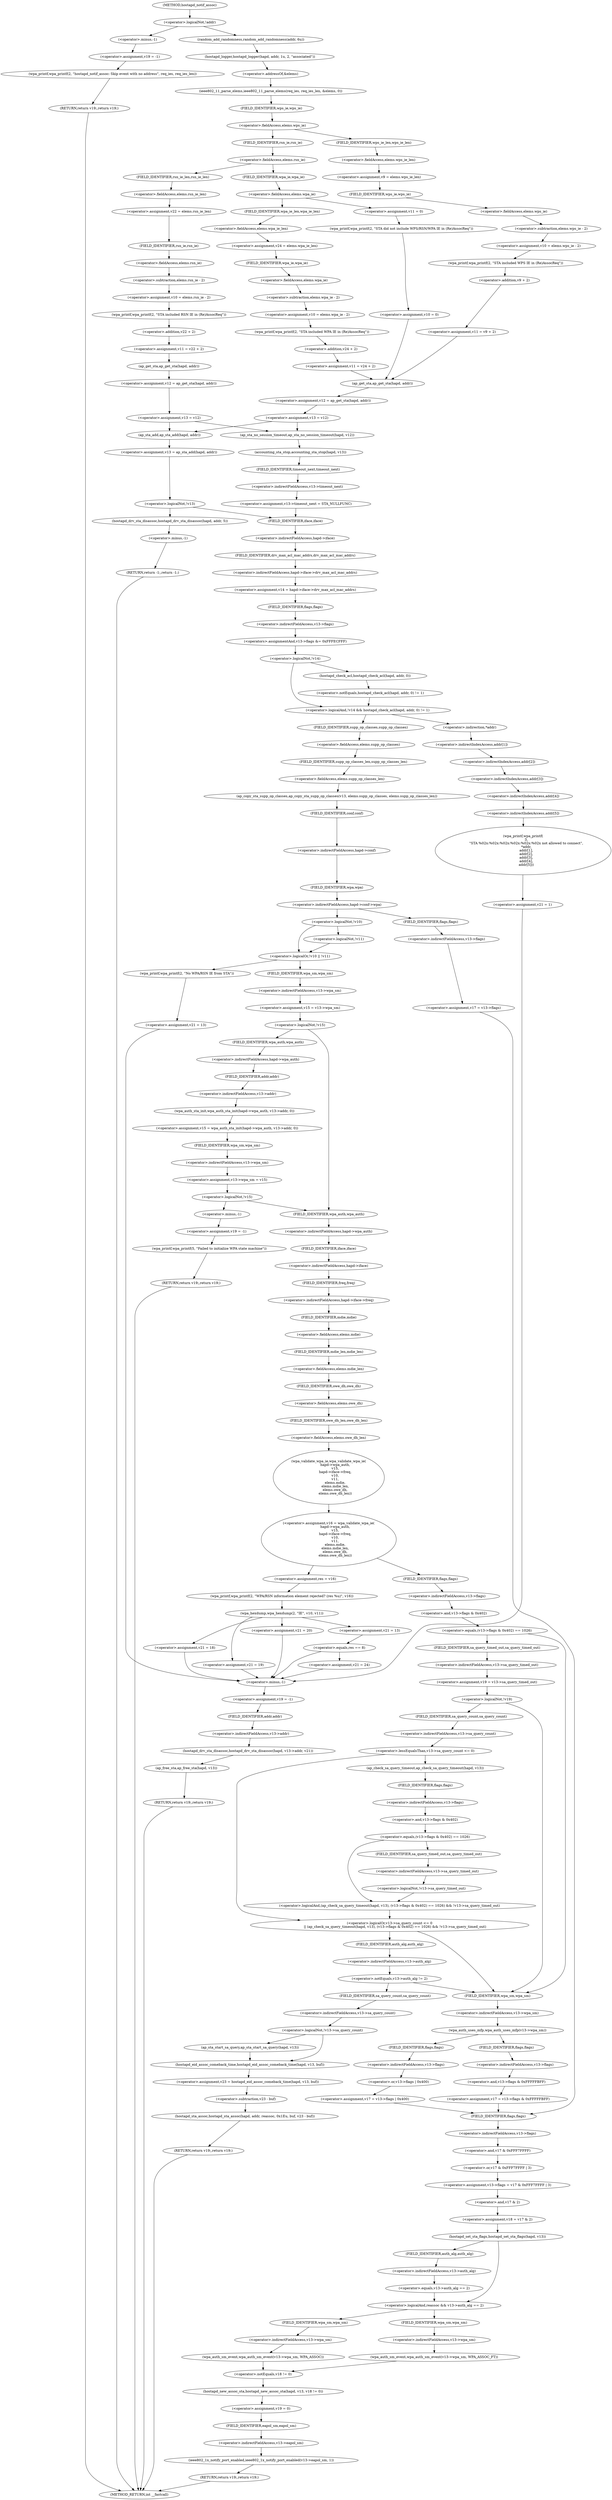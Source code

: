 digraph hostapd_notif_assoc {  
"1000145" [label = "(<operator>.logicalNot,!addr)" ]
"1000148" [label = "(<operator>.assignment,v19 = -1)" ]
"1000150" [label = "(<operator>.minus,-1)" ]
"1000152" [label = "(wpa_printf,wpa_printf(2, \"hostapd_notif_assoc: Skip event with no address\", req_ies, req_ies_len))" ]
"1000157" [label = "(RETURN,return v19;,return v19;)" ]
"1000159" [label = "(random_add_randomness,random_add_randomness(addr, 6u))" ]
"1000162" [label = "(hostapd_logger,hostapd_logger(hapd, addr, 1u, 2, \"associated\"))" ]
"1000168" [label = "(ieee802_11_parse_elems,ieee802_11_parse_elems(req_ies, req_ies_len, &elems, 0))" ]
"1000171" [label = "(<operator>.addressOf,&elems)" ]
"1000175" [label = "(<operator>.fieldAccess,elems.wps_ie)" ]
"1000177" [label = "(FIELD_IDENTIFIER,wps_ie,wps_ie)" ]
"1000179" [label = "(<operator>.assignment,v9 = elems.wps_ie_len)" ]
"1000181" [label = "(<operator>.fieldAccess,elems.wps_ie_len)" ]
"1000183" [label = "(FIELD_IDENTIFIER,wps_ie_len,wps_ie_len)" ]
"1000184" [label = "(<operator>.assignment,v10 = elems.wps_ie - 2)" ]
"1000186" [label = "(<operator>.subtraction,elems.wps_ie - 2)" ]
"1000187" [label = "(<operator>.fieldAccess,elems.wps_ie)" ]
"1000189" [label = "(FIELD_IDENTIFIER,wps_ie,wps_ie)" ]
"1000191" [label = "(wpa_printf,wpa_printf(2, \"STA included WPS IE in (Re)AssocReq\"))" ]
"1000194" [label = "(<operator>.assignment,v11 = v9 + 2)" ]
"1000196" [label = "(<operator>.addition,v9 + 2)" ]
"1000202" [label = "(<operator>.fieldAccess,elems.rsn_ie)" ]
"1000204" [label = "(FIELD_IDENTIFIER,rsn_ie,rsn_ie)" ]
"1000206" [label = "(<operator>.assignment,v22 = elems.rsn_ie_len)" ]
"1000208" [label = "(<operator>.fieldAccess,elems.rsn_ie_len)" ]
"1000210" [label = "(FIELD_IDENTIFIER,rsn_ie_len,rsn_ie_len)" ]
"1000211" [label = "(<operator>.assignment,v10 = elems.rsn_ie - 2)" ]
"1000213" [label = "(<operator>.subtraction,elems.rsn_ie - 2)" ]
"1000214" [label = "(<operator>.fieldAccess,elems.rsn_ie)" ]
"1000216" [label = "(FIELD_IDENTIFIER,rsn_ie,rsn_ie)" ]
"1000218" [label = "(wpa_printf,wpa_printf(2, \"STA included RSN IE in (Re)AssocReq\"))" ]
"1000221" [label = "(<operator>.assignment,v11 = v22 + 2)" ]
"1000223" [label = "(<operator>.addition,v22 + 2)" ]
"1000226" [label = "(<operator>.assignment,v12 = ap_get_sta(hapd, addr))" ]
"1000228" [label = "(ap_get_sta,ap_get_sta(hapd, addr))" ]
"1000231" [label = "(<operator>.assignment,v13 = v12)" ]
"1000239" [label = "(<operator>.fieldAccess,elems.wpa_ie)" ]
"1000241" [label = "(FIELD_IDENTIFIER,wpa_ie,wpa_ie)" ]
"1000243" [label = "(<operator>.assignment,v24 = elems.wpa_ie_len)" ]
"1000245" [label = "(<operator>.fieldAccess,elems.wpa_ie_len)" ]
"1000247" [label = "(FIELD_IDENTIFIER,wpa_ie_len,wpa_ie_len)" ]
"1000248" [label = "(<operator>.assignment,v10 = elems.wpa_ie - 2)" ]
"1000250" [label = "(<operator>.subtraction,elems.wpa_ie - 2)" ]
"1000251" [label = "(<operator>.fieldAccess,elems.wpa_ie)" ]
"1000253" [label = "(FIELD_IDENTIFIER,wpa_ie,wpa_ie)" ]
"1000255" [label = "(wpa_printf,wpa_printf(2, \"STA included WPA IE in (Re)AssocReq\"))" ]
"1000258" [label = "(<operator>.assignment,v11 = v24 + 2)" ]
"1000260" [label = "(<operator>.addition,v24 + 2)" ]
"1000265" [label = "(<operator>.assignment,v11 = 0)" ]
"1000268" [label = "(wpa_printf,wpa_printf(2, \"STA did not include WPS/RSN/WPA IE in (Re)AssocReq\"))" ]
"1000271" [label = "(<operator>.assignment,v10 = 0)" ]
"1000274" [label = "(<operator>.assignment,v12 = ap_get_sta(hapd, addr))" ]
"1000276" [label = "(ap_get_sta,ap_get_sta(hapd, addr))" ]
"1000279" [label = "(<operator>.assignment,v13 = v12)" ]
"1000286" [label = "(ap_sta_no_session_timeout,ap_sta_no_session_timeout(hapd, v12))" ]
"1000289" [label = "(accounting_sta_stop,accounting_sta_stop(hapd, v13))" ]
"1000292" [label = "(<operator>.assignment,v13->timeout_next = STA_NULLFUNC)" ]
"1000293" [label = "(<operator>.indirectFieldAccess,v13->timeout_next)" ]
"1000295" [label = "(FIELD_IDENTIFIER,timeout_next,timeout_next)" ]
"1000299" [label = "(<operator>.assignment,v13 = ap_sta_add(hapd, addr))" ]
"1000301" [label = "(ap_sta_add,ap_sta_add(hapd, addr))" ]
"1000305" [label = "(<operator>.logicalNot,!v13)" ]
"1000308" [label = "(hostapd_drv_sta_disassoc,hostapd_drv_sta_disassoc(hapd, addr, 5))" ]
"1000312" [label = "(RETURN,return -1;,return -1;)" ]
"1000313" [label = "(<operator>.minus,-1)" ]
"1000316" [label = "(<operator>.assignment,v14 = hapd->iface->drv_max_acl_mac_addrs)" ]
"1000318" [label = "(<operator>.indirectFieldAccess,hapd->iface->drv_max_acl_mac_addrs)" ]
"1000319" [label = "(<operator>.indirectFieldAccess,hapd->iface)" ]
"1000321" [label = "(FIELD_IDENTIFIER,iface,iface)" ]
"1000322" [label = "(FIELD_IDENTIFIER,drv_max_acl_mac_addrs,drv_max_acl_mac_addrs)" ]
"1000323" [label = "(<operators>.assignmentAnd,v13->flags &= 0xFFFECFFF)" ]
"1000324" [label = "(<operator>.indirectFieldAccess,v13->flags)" ]
"1000326" [label = "(FIELD_IDENTIFIER,flags,flags)" ]
"1000329" [label = "(<operator>.logicalAnd,!v14 && hostapd_check_acl(hapd, addr, 0) != 1)" ]
"1000330" [label = "(<operator>.logicalNot,!v14)" ]
"1000332" [label = "(<operator>.notEquals,hostapd_check_acl(hapd, addr, 0) != 1)" ]
"1000333" [label = "(hostapd_check_acl,hostapd_check_acl(hapd, addr, 0))" ]
"1000339" [label = "(wpa_printf,wpa_printf(\n      3,\n      \"STA %02x:%02x:%02x:%02x:%02x:%02x not allowed to connect\",\n      *addr,\n      addr[1],\n      addr[2],\n      addr[3],\n      addr[4],\n      addr[5]))" ]
"1000342" [label = "(<operator>.indirection,*addr)" ]
"1000344" [label = "(<operator>.indirectIndexAccess,addr[1])" ]
"1000347" [label = "(<operator>.indirectIndexAccess,addr[2])" ]
"1000350" [label = "(<operator>.indirectIndexAccess,addr[3])" ]
"1000353" [label = "(<operator>.indirectIndexAccess,addr[4])" ]
"1000356" [label = "(<operator>.indirectIndexAccess,addr[5])" ]
"1000359" [label = "(<operator>.assignment,v21 = 1)" ]
"1000363" [label = "(<operator>.assignment,v19 = -1)" ]
"1000365" [label = "(<operator>.minus,-1)" ]
"1000367" [label = "(hostapd_drv_sta_disassoc,hostapd_drv_sta_disassoc(hapd, v13->addr, v21))" ]
"1000369" [label = "(<operator>.indirectFieldAccess,v13->addr)" ]
"1000371" [label = "(FIELD_IDENTIFIER,addr,addr)" ]
"1000373" [label = "(ap_free_sta,ap_free_sta(hapd, v13))" ]
"1000376" [label = "(RETURN,return v19;,return v19;)" ]
"1000378" [label = "(ap_copy_sta_supp_op_classes,ap_copy_sta_supp_op_classes(v13, elems.supp_op_classes, elems.supp_op_classes_len))" ]
"1000380" [label = "(<operator>.fieldAccess,elems.supp_op_classes)" ]
"1000382" [label = "(FIELD_IDENTIFIER,supp_op_classes,supp_op_classes)" ]
"1000383" [label = "(<operator>.fieldAccess,elems.supp_op_classes_len)" ]
"1000385" [label = "(FIELD_IDENTIFIER,supp_op_classes_len,supp_op_classes_len)" ]
"1000387" [label = "(<operator>.indirectFieldAccess,hapd->conf->wpa)" ]
"1000388" [label = "(<operator>.indirectFieldAccess,hapd->conf)" ]
"1000390" [label = "(FIELD_IDENTIFIER,conf,conf)" ]
"1000391" [label = "(FIELD_IDENTIFIER,wpa,wpa)" ]
"1000394" [label = "(<operator>.logicalOr,!v10 || !v11)" ]
"1000395" [label = "(<operator>.logicalNot,!v10)" ]
"1000397" [label = "(<operator>.logicalNot,!v11)" ]
"1000400" [label = "(wpa_printf,wpa_printf(2, \"No WPA/RSN IE from STA\"))" ]
"1000403" [label = "(<operator>.assignment,v21 = 13)" ]
"1000407" [label = "(<operator>.assignment,v15 = v13->wpa_sm)" ]
"1000409" [label = "(<operator>.indirectFieldAccess,v13->wpa_sm)" ]
"1000411" [label = "(FIELD_IDENTIFIER,wpa_sm,wpa_sm)" ]
"1000413" [label = "(<operator>.logicalNot,!v15)" ]
"1000416" [label = "(<operator>.assignment,v15 = wpa_auth_sta_init(hapd->wpa_auth, v13->addr, 0))" ]
"1000418" [label = "(wpa_auth_sta_init,wpa_auth_sta_init(hapd->wpa_auth, v13->addr, 0))" ]
"1000419" [label = "(<operator>.indirectFieldAccess,hapd->wpa_auth)" ]
"1000421" [label = "(FIELD_IDENTIFIER,wpa_auth,wpa_auth)" ]
"1000422" [label = "(<operator>.indirectFieldAccess,v13->addr)" ]
"1000424" [label = "(FIELD_IDENTIFIER,addr,addr)" ]
"1000426" [label = "(<operator>.assignment,v13->wpa_sm = v15)" ]
"1000427" [label = "(<operator>.indirectFieldAccess,v13->wpa_sm)" ]
"1000429" [label = "(FIELD_IDENTIFIER,wpa_sm,wpa_sm)" ]
"1000432" [label = "(<operator>.logicalNot,!v15)" ]
"1000435" [label = "(<operator>.assignment,v19 = -1)" ]
"1000437" [label = "(<operator>.minus,-1)" ]
"1000439" [label = "(wpa_printf,wpa_printf(5, \"Failed to initialize WPA state machine\"))" ]
"1000442" [label = "(RETURN,return v19;,return v19;)" ]
"1000444" [label = "(<operator>.assignment,v16 = wpa_validate_wpa_ie(\n            hapd->wpa_auth,\n            v15,\n            hapd->iface->freq,\n            v10,\n            v11,\n            elems.mdie,\n            elems.mdie_len,\n            elems.owe_dh,\n            elems.owe_dh_len))" ]
"1000446" [label = "(wpa_validate_wpa_ie,wpa_validate_wpa_ie(\n            hapd->wpa_auth,\n            v15,\n            hapd->iface->freq,\n            v10,\n            v11,\n            elems.mdie,\n            elems.mdie_len,\n            elems.owe_dh,\n            elems.owe_dh_len))" ]
"1000447" [label = "(<operator>.indirectFieldAccess,hapd->wpa_auth)" ]
"1000449" [label = "(FIELD_IDENTIFIER,wpa_auth,wpa_auth)" ]
"1000451" [label = "(<operator>.indirectFieldAccess,hapd->iface->freq)" ]
"1000452" [label = "(<operator>.indirectFieldAccess,hapd->iface)" ]
"1000454" [label = "(FIELD_IDENTIFIER,iface,iface)" ]
"1000455" [label = "(FIELD_IDENTIFIER,freq,freq)" ]
"1000458" [label = "(<operator>.fieldAccess,elems.mdie)" ]
"1000460" [label = "(FIELD_IDENTIFIER,mdie,mdie)" ]
"1000461" [label = "(<operator>.fieldAccess,elems.mdie_len)" ]
"1000463" [label = "(FIELD_IDENTIFIER,mdie_len,mdie_len)" ]
"1000464" [label = "(<operator>.fieldAccess,elems.owe_dh)" ]
"1000466" [label = "(FIELD_IDENTIFIER,owe_dh,owe_dh)" ]
"1000467" [label = "(<operator>.fieldAccess,elems.owe_dh_len)" ]
"1000469" [label = "(FIELD_IDENTIFIER,owe_dh_len,owe_dh_len)" ]
"1000473" [label = "(<operator>.assignment,res = v16)" ]
"1000476" [label = "(wpa_printf,wpa_printf(2, \"WPA/RSN information element rejected? (res %u)\", v16))" ]
"1000480" [label = "(wpa_hexdump,wpa_hexdump(2, \"IE\", v10, v11))" ]
"1000489" [label = "(<operator>.assignment,v21 = 18)" ]
"1000494" [label = "(<operator>.assignment,v21 = 19)" ]
"1000499" [label = "(<operator>.assignment,v21 = 20)" ]
"1000504" [label = "(<operator>.assignment,v21 = 13)" ]
"1000508" [label = "(<operator>.equals,res == 8)" ]
"1000511" [label = "(<operator>.assignment,v21 = 24)" ]
"1000517" [label = "(<operator>.equals,(v13->flags & 0x402) == 1026)" ]
"1000518" [label = "(<operator>.and,v13->flags & 0x402)" ]
"1000519" [label = "(<operator>.indirectFieldAccess,v13->flags)" ]
"1000521" [label = "(FIELD_IDENTIFIER,flags,flags)" ]
"1000525" [label = "(<operator>.assignment,v19 = v13->sa_query_timed_out)" ]
"1000527" [label = "(<operator>.indirectFieldAccess,v13->sa_query_timed_out)" ]
"1000529" [label = "(FIELD_IDENTIFIER,sa_query_timed_out,sa_query_timed_out)" ]
"1000531" [label = "(<operator>.logicalNot,!v19)" ]
"1000535" [label = "(<operator>.logicalOr,v13->sa_query_count <= 0\n          || (ap_check_sa_query_timeout(hapd, v13), (v13->flags & 0x402) == 1026) && !v13->sa_query_timed_out)" ]
"1000536" [label = "(<operator>.lessEqualsThan,v13->sa_query_count <= 0)" ]
"1000537" [label = "(<operator>.indirectFieldAccess,v13->sa_query_count)" ]
"1000539" [label = "(FIELD_IDENTIFIER,sa_query_count,sa_query_count)" ]
"1000541" [label = "(<operator>.logicalAnd,(ap_check_sa_query_timeout(hapd, v13), (v13->flags & 0x402) == 1026) && !v13->sa_query_timed_out)" ]
"1000543" [label = "(ap_check_sa_query_timeout,ap_check_sa_query_timeout(hapd, v13))" ]
"1000546" [label = "(<operator>.equals,(v13->flags & 0x402) == 1026)" ]
"1000547" [label = "(<operator>.and,v13->flags & 0x402)" ]
"1000548" [label = "(<operator>.indirectFieldAccess,v13->flags)" ]
"1000550" [label = "(FIELD_IDENTIFIER,flags,flags)" ]
"1000553" [label = "(<operator>.logicalNot,!v13->sa_query_timed_out)" ]
"1000554" [label = "(<operator>.indirectFieldAccess,v13->sa_query_timed_out)" ]
"1000556" [label = "(FIELD_IDENTIFIER,sa_query_timed_out,sa_query_timed_out)" ]
"1000559" [label = "(<operator>.notEquals,v13->auth_alg != 2)" ]
"1000560" [label = "(<operator>.indirectFieldAccess,v13->auth_alg)" ]
"1000562" [label = "(FIELD_IDENTIFIER,auth_alg,auth_alg)" ]
"1000566" [label = "(<operator>.logicalNot,!v13->sa_query_count)" ]
"1000567" [label = "(<operator>.indirectFieldAccess,v13->sa_query_count)" ]
"1000569" [label = "(FIELD_IDENTIFIER,sa_query_count,sa_query_count)" ]
"1000570" [label = "(ap_sta_start_sa_query,ap_sta_start_sa_query(hapd, v13))" ]
"1000573" [label = "(<operator>.assignment,v23 = hostapd_eid_assoc_comeback_time(hapd, v13, buf))" ]
"1000575" [label = "(hostapd_eid_assoc_comeback_time,hostapd_eid_assoc_comeback_time(hapd, v13, buf))" ]
"1000579" [label = "(hostapd_sta_assoc,hostapd_sta_assoc(hapd, addr, reassoc, 0x1Eu, buf, v23 - buf))" ]
"1000585" [label = "(<operator>.subtraction,v23 - buf)" ]
"1000588" [label = "(RETURN,return v19;,return v19;)" ]
"1000591" [label = "(wpa_auth_uses_mfp,wpa_auth_uses_mfp(v13->wpa_sm))" ]
"1000592" [label = "(<operator>.indirectFieldAccess,v13->wpa_sm)" ]
"1000594" [label = "(FIELD_IDENTIFIER,wpa_sm,wpa_sm)" ]
"1000595" [label = "(<operator>.assignment,v17 = v13->flags | 0x400)" ]
"1000597" [label = "(<operator>.or,v13->flags | 0x400)" ]
"1000598" [label = "(<operator>.indirectFieldAccess,v13->flags)" ]
"1000600" [label = "(FIELD_IDENTIFIER,flags,flags)" ]
"1000603" [label = "(<operator>.assignment,v17 = v13->flags & 0xFFFFFBFF)" ]
"1000605" [label = "(<operator>.and,v13->flags & 0xFFFFFBFF)" ]
"1000606" [label = "(<operator>.indirectFieldAccess,v13->flags)" ]
"1000608" [label = "(FIELD_IDENTIFIER,flags,flags)" ]
"1000612" [label = "(<operator>.assignment,v17 = v13->flags)" ]
"1000614" [label = "(<operator>.indirectFieldAccess,v13->flags)" ]
"1000616" [label = "(FIELD_IDENTIFIER,flags,flags)" ]
"1000617" [label = "(<operator>.assignment,v13->flags = v17 & 0xFFF7FFFF | 3)" ]
"1000618" [label = "(<operator>.indirectFieldAccess,v13->flags)" ]
"1000620" [label = "(FIELD_IDENTIFIER,flags,flags)" ]
"1000621" [label = "(<operator>.or,v17 & 0xFFF7FFFF | 3)" ]
"1000622" [label = "(<operator>.and,v17 & 0xFFF7FFFF)" ]
"1000626" [label = "(<operator>.assignment,v18 = v17 & 2)" ]
"1000628" [label = "(<operator>.and,v17 & 2)" ]
"1000631" [label = "(hostapd_set_sta_flags,hostapd_set_sta_flags(hapd, v13))" ]
"1000635" [label = "(<operator>.logicalAnd,reassoc && v13->auth_alg == 2)" ]
"1000637" [label = "(<operator>.equals,v13->auth_alg == 2)" ]
"1000638" [label = "(<operator>.indirectFieldAccess,v13->auth_alg)" ]
"1000640" [label = "(FIELD_IDENTIFIER,auth_alg,auth_alg)" ]
"1000642" [label = "(wpa_auth_sm_event,wpa_auth_sm_event(v13->wpa_sm, WPA_ASSOC_FT))" ]
"1000643" [label = "(<operator>.indirectFieldAccess,v13->wpa_sm)" ]
"1000645" [label = "(FIELD_IDENTIFIER,wpa_sm,wpa_sm)" ]
"1000648" [label = "(wpa_auth_sm_event,wpa_auth_sm_event(v13->wpa_sm, WPA_ASSOC))" ]
"1000649" [label = "(<operator>.indirectFieldAccess,v13->wpa_sm)" ]
"1000651" [label = "(FIELD_IDENTIFIER,wpa_sm,wpa_sm)" ]
"1000653" [label = "(hostapd_new_assoc_sta,hostapd_new_assoc_sta(hapd, v13, v18 != 0))" ]
"1000656" [label = "(<operator>.notEquals,v18 != 0)" ]
"1000659" [label = "(<operator>.assignment,v19 = 0)" ]
"1000662" [label = "(ieee802_1x_notify_port_enabled,ieee802_1x_notify_port_enabled(v13->eapol_sm, 1))" ]
"1000663" [label = "(<operator>.indirectFieldAccess,v13->eapol_sm)" ]
"1000665" [label = "(FIELD_IDENTIFIER,eapol_sm,eapol_sm)" ]
"1000667" [label = "(RETURN,return v19;,return v19;)" ]
"1000119" [label = "(METHOD,hostapd_notif_assoc)" ]
"1000669" [label = "(METHOD_RETURN,int __fastcall)" ]
  "1000145" -> "1000150" 
  "1000145" -> "1000159" 
  "1000148" -> "1000152" 
  "1000150" -> "1000148" 
  "1000152" -> "1000157" 
  "1000157" -> "1000669" 
  "1000159" -> "1000162" 
  "1000162" -> "1000171" 
  "1000168" -> "1000177" 
  "1000171" -> "1000168" 
  "1000175" -> "1000183" 
  "1000175" -> "1000204" 
  "1000177" -> "1000175" 
  "1000179" -> "1000189" 
  "1000181" -> "1000179" 
  "1000183" -> "1000181" 
  "1000184" -> "1000191" 
  "1000186" -> "1000184" 
  "1000187" -> "1000186" 
  "1000189" -> "1000187" 
  "1000191" -> "1000196" 
  "1000194" -> "1000276" 
  "1000196" -> "1000194" 
  "1000202" -> "1000210" 
  "1000202" -> "1000241" 
  "1000204" -> "1000202" 
  "1000206" -> "1000216" 
  "1000208" -> "1000206" 
  "1000210" -> "1000208" 
  "1000211" -> "1000218" 
  "1000213" -> "1000211" 
  "1000214" -> "1000213" 
  "1000216" -> "1000214" 
  "1000218" -> "1000223" 
  "1000221" -> "1000228" 
  "1000223" -> "1000221" 
  "1000226" -> "1000231" 
  "1000228" -> "1000226" 
  "1000231" -> "1000286" 
  "1000231" -> "1000301" 
  "1000239" -> "1000247" 
  "1000239" -> "1000265" 
  "1000241" -> "1000239" 
  "1000243" -> "1000253" 
  "1000245" -> "1000243" 
  "1000247" -> "1000245" 
  "1000248" -> "1000255" 
  "1000250" -> "1000248" 
  "1000251" -> "1000250" 
  "1000253" -> "1000251" 
  "1000255" -> "1000260" 
  "1000258" -> "1000276" 
  "1000260" -> "1000258" 
  "1000265" -> "1000268" 
  "1000268" -> "1000271" 
  "1000271" -> "1000276" 
  "1000274" -> "1000279" 
  "1000276" -> "1000274" 
  "1000279" -> "1000286" 
  "1000279" -> "1000301" 
  "1000286" -> "1000289" 
  "1000289" -> "1000295" 
  "1000292" -> "1000321" 
  "1000293" -> "1000292" 
  "1000295" -> "1000293" 
  "1000299" -> "1000305" 
  "1000301" -> "1000299" 
  "1000305" -> "1000308" 
  "1000305" -> "1000321" 
  "1000308" -> "1000313" 
  "1000312" -> "1000669" 
  "1000313" -> "1000312" 
  "1000316" -> "1000326" 
  "1000318" -> "1000316" 
  "1000319" -> "1000322" 
  "1000321" -> "1000319" 
  "1000322" -> "1000318" 
  "1000323" -> "1000330" 
  "1000324" -> "1000323" 
  "1000326" -> "1000324" 
  "1000329" -> "1000342" 
  "1000329" -> "1000382" 
  "1000330" -> "1000329" 
  "1000330" -> "1000333" 
  "1000332" -> "1000329" 
  "1000333" -> "1000332" 
  "1000339" -> "1000359" 
  "1000342" -> "1000344" 
  "1000344" -> "1000347" 
  "1000347" -> "1000350" 
  "1000350" -> "1000353" 
  "1000353" -> "1000356" 
  "1000356" -> "1000339" 
  "1000359" -> "1000365" 
  "1000363" -> "1000371" 
  "1000365" -> "1000363" 
  "1000367" -> "1000373" 
  "1000369" -> "1000367" 
  "1000371" -> "1000369" 
  "1000373" -> "1000376" 
  "1000376" -> "1000669" 
  "1000378" -> "1000390" 
  "1000380" -> "1000385" 
  "1000382" -> "1000380" 
  "1000383" -> "1000378" 
  "1000385" -> "1000383" 
  "1000387" -> "1000395" 
  "1000387" -> "1000616" 
  "1000388" -> "1000391" 
  "1000390" -> "1000388" 
  "1000391" -> "1000387" 
  "1000394" -> "1000400" 
  "1000394" -> "1000411" 
  "1000395" -> "1000394" 
  "1000395" -> "1000397" 
  "1000397" -> "1000394" 
  "1000400" -> "1000403" 
  "1000403" -> "1000365" 
  "1000407" -> "1000413" 
  "1000409" -> "1000407" 
  "1000411" -> "1000409" 
  "1000413" -> "1000421" 
  "1000413" -> "1000449" 
  "1000416" -> "1000429" 
  "1000418" -> "1000416" 
  "1000419" -> "1000424" 
  "1000421" -> "1000419" 
  "1000422" -> "1000418" 
  "1000424" -> "1000422" 
  "1000426" -> "1000432" 
  "1000427" -> "1000426" 
  "1000429" -> "1000427" 
  "1000432" -> "1000437" 
  "1000432" -> "1000449" 
  "1000435" -> "1000439" 
  "1000437" -> "1000435" 
  "1000439" -> "1000442" 
  "1000442" -> "1000669" 
  "1000444" -> "1000473" 
  "1000444" -> "1000521" 
  "1000446" -> "1000444" 
  "1000447" -> "1000454" 
  "1000449" -> "1000447" 
  "1000451" -> "1000460" 
  "1000452" -> "1000455" 
  "1000454" -> "1000452" 
  "1000455" -> "1000451" 
  "1000458" -> "1000463" 
  "1000460" -> "1000458" 
  "1000461" -> "1000466" 
  "1000463" -> "1000461" 
  "1000464" -> "1000469" 
  "1000466" -> "1000464" 
  "1000467" -> "1000446" 
  "1000469" -> "1000467" 
  "1000473" -> "1000476" 
  "1000476" -> "1000480" 
  "1000480" -> "1000489" 
  "1000480" -> "1000494" 
  "1000480" -> "1000499" 
  "1000480" -> "1000504" 
  "1000489" -> "1000365" 
  "1000494" -> "1000365" 
  "1000499" -> "1000365" 
  "1000504" -> "1000508" 
  "1000508" -> "1000511" 
  "1000508" -> "1000365" 
  "1000511" -> "1000365" 
  "1000517" -> "1000529" 
  "1000517" -> "1000594" 
  "1000518" -> "1000517" 
  "1000519" -> "1000518" 
  "1000521" -> "1000519" 
  "1000525" -> "1000531" 
  "1000527" -> "1000525" 
  "1000529" -> "1000527" 
  "1000531" -> "1000539" 
  "1000531" -> "1000594" 
  "1000535" -> "1000562" 
  "1000535" -> "1000594" 
  "1000536" -> "1000535" 
  "1000536" -> "1000543" 
  "1000537" -> "1000536" 
  "1000539" -> "1000537" 
  "1000541" -> "1000535" 
  "1000543" -> "1000550" 
  "1000546" -> "1000541" 
  "1000546" -> "1000556" 
  "1000547" -> "1000546" 
  "1000548" -> "1000547" 
  "1000550" -> "1000548" 
  "1000553" -> "1000541" 
  "1000554" -> "1000553" 
  "1000556" -> "1000554" 
  "1000559" -> "1000569" 
  "1000559" -> "1000594" 
  "1000560" -> "1000559" 
  "1000562" -> "1000560" 
  "1000566" -> "1000570" 
  "1000566" -> "1000575" 
  "1000567" -> "1000566" 
  "1000569" -> "1000567" 
  "1000570" -> "1000575" 
  "1000573" -> "1000585" 
  "1000575" -> "1000573" 
  "1000579" -> "1000588" 
  "1000585" -> "1000579" 
  "1000588" -> "1000669" 
  "1000591" -> "1000600" 
  "1000591" -> "1000608" 
  "1000592" -> "1000591" 
  "1000594" -> "1000592" 
  "1000595" -> "1000620" 
  "1000597" -> "1000595" 
  "1000598" -> "1000597" 
  "1000600" -> "1000598" 
  "1000603" -> "1000620" 
  "1000605" -> "1000603" 
  "1000606" -> "1000605" 
  "1000608" -> "1000606" 
  "1000612" -> "1000620" 
  "1000614" -> "1000612" 
  "1000616" -> "1000614" 
  "1000617" -> "1000628" 
  "1000618" -> "1000622" 
  "1000620" -> "1000618" 
  "1000621" -> "1000617" 
  "1000622" -> "1000621" 
  "1000626" -> "1000631" 
  "1000628" -> "1000626" 
  "1000631" -> "1000635" 
  "1000631" -> "1000640" 
  "1000635" -> "1000645" 
  "1000635" -> "1000651" 
  "1000637" -> "1000635" 
  "1000638" -> "1000637" 
  "1000640" -> "1000638" 
  "1000642" -> "1000656" 
  "1000643" -> "1000642" 
  "1000645" -> "1000643" 
  "1000648" -> "1000656" 
  "1000649" -> "1000648" 
  "1000651" -> "1000649" 
  "1000653" -> "1000659" 
  "1000656" -> "1000653" 
  "1000659" -> "1000665" 
  "1000662" -> "1000667" 
  "1000663" -> "1000662" 
  "1000665" -> "1000663" 
  "1000667" -> "1000669" 
  "1000119" -> "1000145" 
}
